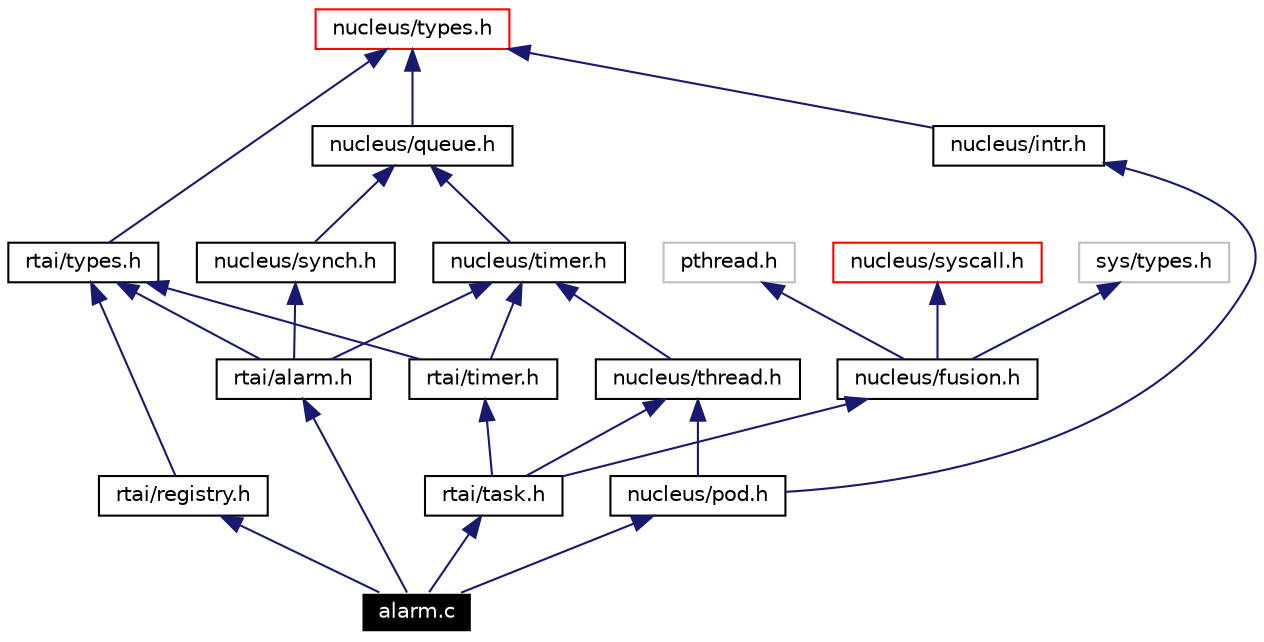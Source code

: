 digraph G
{
  edge [fontname="Helvetica",fontsize=10,labelfontname="Helvetica",labelfontsize=10];
  node [fontname="Helvetica",fontsize=10,shape=record];
  Node1 [label="alarm.c",height=0.2,width=0.4,color="white", fillcolor="black", style="filled" fontcolor="white"];
  Node2 -> Node1 [dir=back,color="midnightblue",fontsize=10,style="solid",fontname="Helvetica"];
  Node2 [label="nucleus/pod.h",height=0.2,width=0.4,color="black",URL="$pod_8h.html"];
  Node3 -> Node2 [dir=back,color="midnightblue",fontsize=10,style="solid",fontname="Helvetica"];
  Node3 [label="nucleus/thread.h",height=0.2,width=0.4,color="black",URL="$thread_8h-source.html"];
  Node4 -> Node3 [dir=back,color="midnightblue",fontsize=10,style="solid",fontname="Helvetica"];
  Node4 [label="nucleus/timer.h",height=0.2,width=0.4,color="black",URL="$include_2nucleus_2timer_8h-source.html"];
  Node5 -> Node4 [dir=back,color="midnightblue",fontsize=10,style="solid",fontname="Helvetica"];
  Node5 [label="nucleus/queue.h",height=0.2,width=0.4,color="black",URL="$include_2nucleus_2queue_8h-source.html"];
  Node6 -> Node5 [dir=back,color="midnightblue",fontsize=10,style="solid",fontname="Helvetica"];
  Node6 [label="nucleus/types.h",height=0.2,width=0.4,color="red",URL="$include_2nucleus_2types_8h-source.html"];
  Node7 -> Node2 [dir=back,color="midnightblue",fontsize=10,style="solid",fontname="Helvetica"];
  Node7 [label="nucleus/intr.h",height=0.2,width=0.4,color="black",URL="$include_2nucleus_2intr_8h-source.html"];
  Node6 -> Node7 [dir=back,color="midnightblue",fontsize=10,style="solid",fontname="Helvetica"];
  Node8 -> Node1 [dir=back,color="midnightblue",fontsize=10,style="solid",fontname="Helvetica"];
  Node8 [label="rtai/task.h",height=0.2,width=0.4,color="black",URL="$task_8h.html"];
  Node9 -> Node8 [dir=back,color="midnightblue",fontsize=10,style="solid",fontname="Helvetica"];
  Node9 [label="nucleus/fusion.h",height=0.2,width=0.4,color="black",URL="$fusion_8h-source.html"];
  Node10 -> Node9 [dir=back,color="midnightblue",fontsize=10,style="solid",fontname="Helvetica"];
  Node10 [label="nucleus/syscall.h",height=0.2,width=0.4,color="red",URL="$include_2nucleus_2syscall_8h-source.html"];
  Node11 -> Node9 [dir=back,color="midnightblue",fontsize=10,style="solid",fontname="Helvetica"];
  Node11 [label="sys/types.h",height=0.2,width=0.4,color="grey75"];
  Node12 -> Node9 [dir=back,color="midnightblue",fontsize=10,style="solid",fontname="Helvetica"];
  Node12 [label="pthread.h",height=0.2,width=0.4,color="grey75"];
  Node3 -> Node8 [dir=back,color="midnightblue",fontsize=10,style="solid",fontname="Helvetica"];
  Node13 -> Node8 [dir=back,color="midnightblue",fontsize=10,style="solid",fontname="Helvetica"];
  Node13 [label="rtai/timer.h",height=0.2,width=0.4,color="black",URL="$skins_2rtai_2timer_8h.html"];
  Node4 -> Node13 [dir=back,color="midnightblue",fontsize=10,style="solid",fontname="Helvetica"];
  Node14 -> Node13 [dir=back,color="midnightblue",fontsize=10,style="solid",fontname="Helvetica"];
  Node14 [label="rtai/types.h",height=0.2,width=0.4,color="black",URL="$skins_2rtai_2types_8h.html"];
  Node6 -> Node14 [dir=back,color="midnightblue",fontsize=10,style="solid",fontname="Helvetica"];
  Node15 -> Node1 [dir=back,color="midnightblue",fontsize=10,style="solid",fontname="Helvetica"];
  Node15 [label="rtai/alarm.h",height=0.2,width=0.4,color="black",URL="$alarm_8h.html"];
  Node4 -> Node15 [dir=back,color="midnightblue",fontsize=10,style="solid",fontname="Helvetica"];
  Node16 -> Node15 [dir=back,color="midnightblue",fontsize=10,style="solid",fontname="Helvetica"];
  Node16 [label="nucleus/synch.h",height=0.2,width=0.4,color="black",URL="$synch_8h-source.html"];
  Node5 -> Node16 [dir=back,color="midnightblue",fontsize=10,style="solid",fontname="Helvetica"];
  Node14 -> Node15 [dir=back,color="midnightblue",fontsize=10,style="solid",fontname="Helvetica"];
  Node17 -> Node1 [dir=back,color="midnightblue",fontsize=10,style="solid",fontname="Helvetica"];
  Node17 [label="rtai/registry.h",height=0.2,width=0.4,color="black",URL="$registry_8h.html"];
  Node14 -> Node17 [dir=back,color="midnightblue",fontsize=10,style="solid",fontname="Helvetica"];
}
